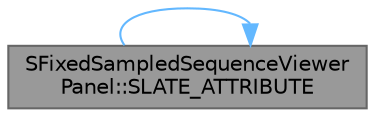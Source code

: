 digraph "SFixedSampledSequenceViewerPanel::SLATE_ATTRIBUTE"
{
 // INTERACTIVE_SVG=YES
 // LATEX_PDF_SIZE
  bgcolor="transparent";
  edge [fontname=Helvetica,fontsize=10,labelfontname=Helvetica,labelfontsize=10];
  node [fontname=Helvetica,fontsize=10,shape=box,height=0.2,width=0.4];
  rankdir="LR";
  Node1 [id="Node000001",label="SFixedSampledSequenceViewer\lPanel::SLATE_ATTRIBUTE",height=0.2,width=0.4,color="gray40", fillcolor="grey60", style="filled", fontcolor="black",tooltip="Whether the samples grid should be drawn or not."];
  Node1 -> Node1 [id="edge1_Node000001_Node000001",color="steelblue1",style="solid",tooltip=" "];
}
